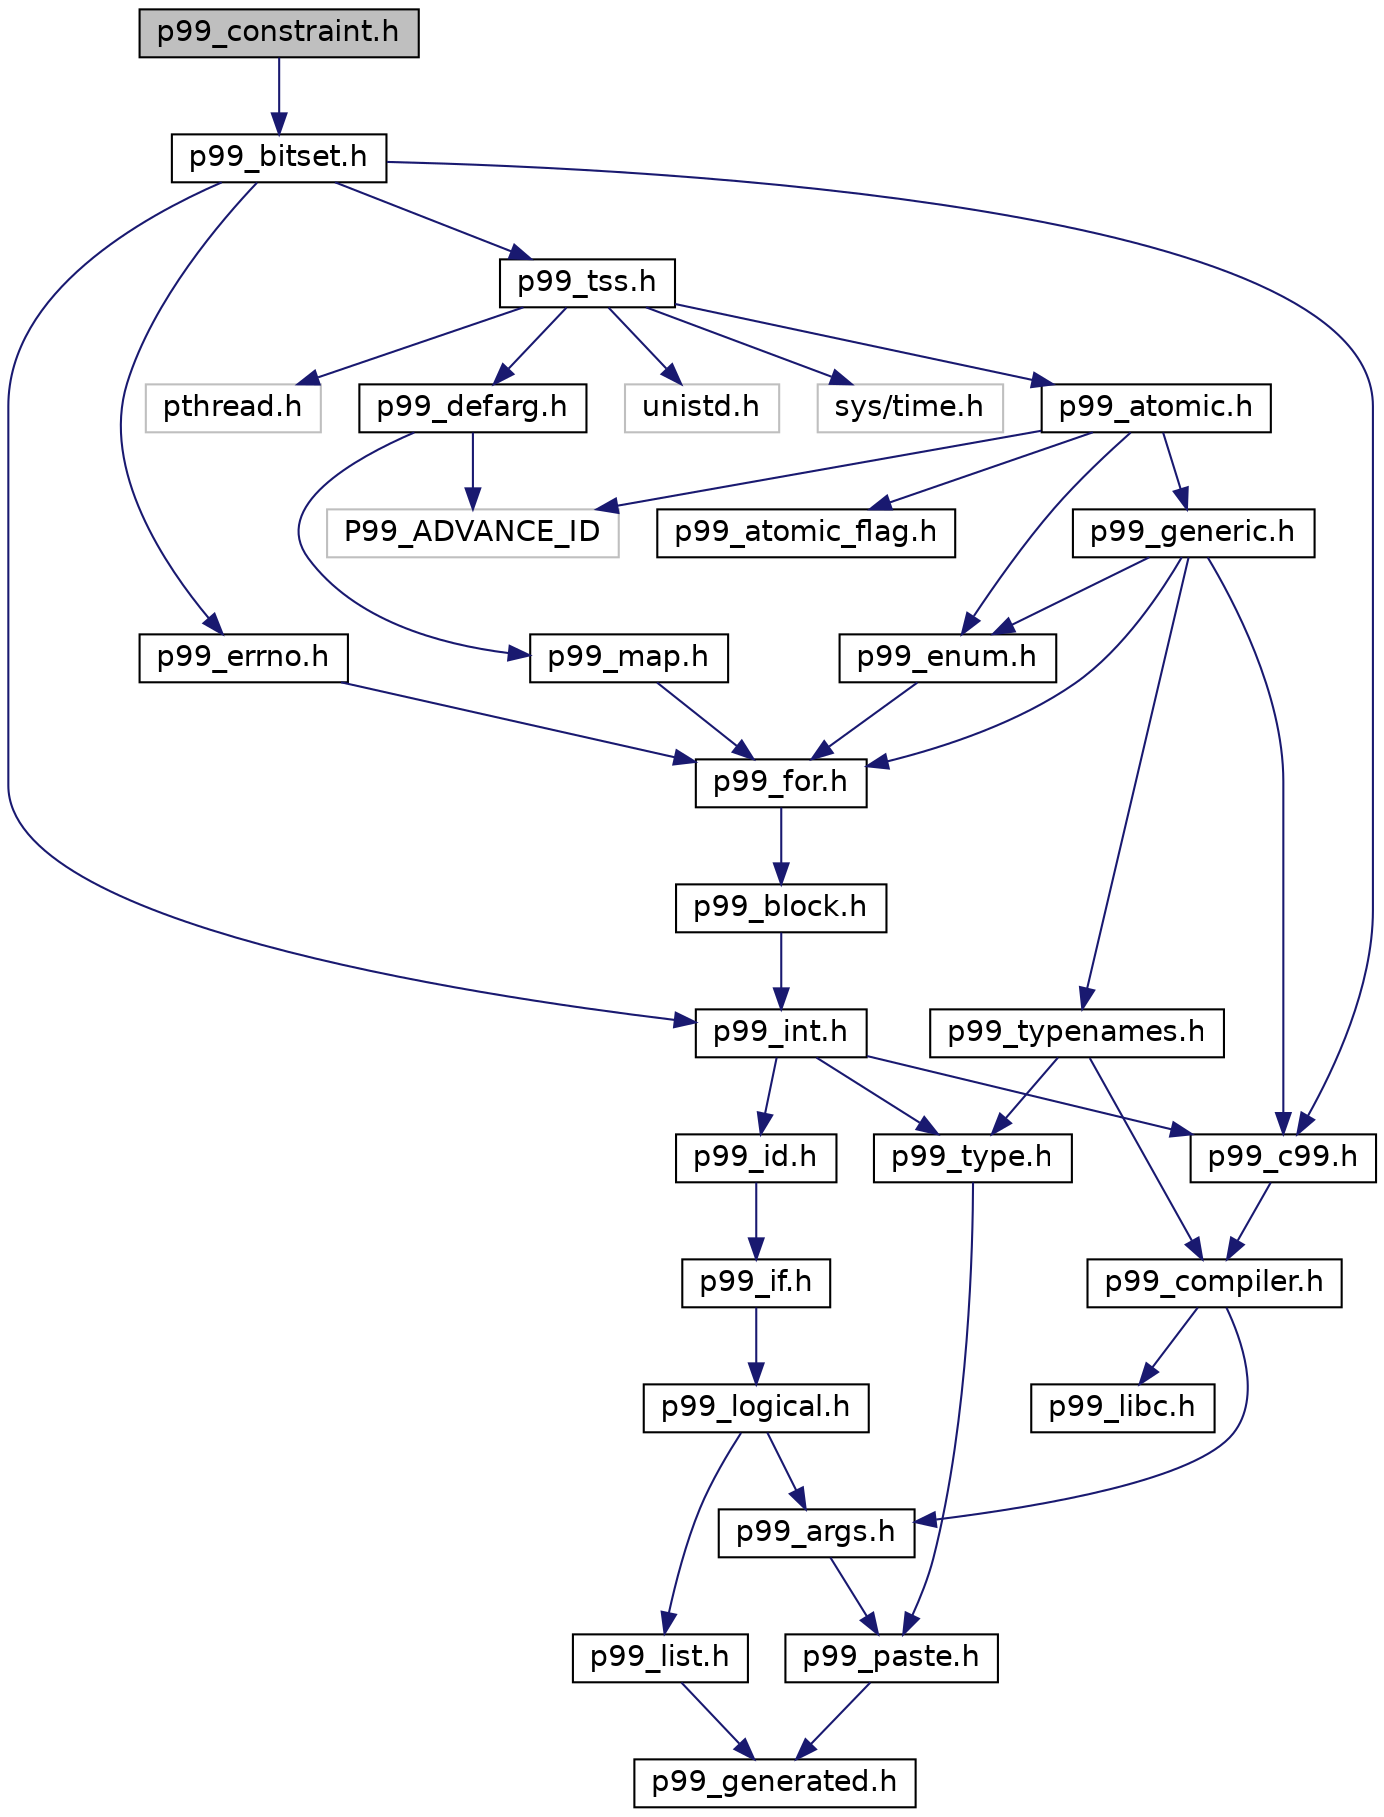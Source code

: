 digraph "p99_constraint.h"
{
 // LATEX_PDF_SIZE
  edge [fontname="Helvetica",fontsize="14",labelfontname="Helvetica",labelfontsize="14"];
  node [fontname="Helvetica",fontsize="14",shape=record];
  Node1 [label="p99_constraint.h",height=0.2,width=0.4,color="black", fillcolor="grey75", style="filled", fontcolor="black",tooltip=" "];
  Node1 -> Node2 [color="midnightblue",fontsize="14",style="solid",fontname="Helvetica"];
  Node2 [label="p99_bitset.h",height=0.2,width=0.4,color="black", fillcolor="white", style="filled",URL="$p99__bitset_8h.html",tooltip=" "];
  Node2 -> Node3 [color="midnightblue",fontsize="14",style="solid",fontname="Helvetica"];
  Node3 [label="p99_tss.h",height=0.2,width=0.4,color="black", fillcolor="white", style="filled",URL="$p99__tss_8h.html",tooltip=" "];
  Node3 -> Node4 [color="midnightblue",fontsize="14",style="solid",fontname="Helvetica"];
  Node4 [label="unistd.h",height=0.2,width=0.4,color="grey75", fillcolor="white", style="filled",tooltip=" "];
  Node3 -> Node5 [color="midnightblue",fontsize="14",style="solid",fontname="Helvetica"];
  Node5 [label="sys/time.h",height=0.2,width=0.4,color="grey75", fillcolor="white", style="filled",tooltip=" "];
  Node3 -> Node6 [color="midnightblue",fontsize="14",style="solid",fontname="Helvetica"];
  Node6 [label="pthread.h",height=0.2,width=0.4,color="grey75", fillcolor="white", style="filled",tooltip=" "];
  Node3 -> Node7 [color="midnightblue",fontsize="14",style="solid",fontname="Helvetica"];
  Node7 [label="p99_defarg.h",height=0.2,width=0.4,color="black", fillcolor="white", style="filled",URL="$p99__defarg_8h.html",tooltip="Macros for default arguments to functions."];
  Node7 -> Node8 [color="midnightblue",fontsize="14",style="solid",fontname="Helvetica"];
  Node8 [label="p99_map.h",height=0.2,width=0.4,color="black", fillcolor="white", style="filled",URL="$p99__map_8h.html",tooltip="macros to produce lists of statements or declarations."];
  Node8 -> Node9 [color="midnightblue",fontsize="14",style="solid",fontname="Helvetica"];
  Node9 [label="p99_for.h",height=0.2,width=0.4,color="black", fillcolor="white", style="filled",URL="$p99__for_8h.html",tooltip="A preprocessor for loop implementation and some derived list handling macros."];
  Node9 -> Node10 [color="midnightblue",fontsize="14",style="solid",fontname="Helvetica"];
  Node10 [label="p99_block.h",height=0.2,width=0.4,color="black", fillcolor="white", style="filled",URL="$p99__block_8h.html",tooltip="Macros that implement controlling blocks."];
  Node10 -> Node11 [color="midnightblue",fontsize="14",style="solid",fontname="Helvetica"];
  Node11 [label="p99_int.h",height=0.2,width=0.4,color="black", fillcolor="white", style="filled",URL="$p99__int_8h.html",tooltip="Macros handling integer types and initialization."];
  Node11 -> Node12 [color="midnightblue",fontsize="14",style="solid",fontname="Helvetica"];
  Node12 [label="p99_c99.h",height=0.2,width=0.4,color="black", fillcolor="white", style="filled",URL="$p99__c99_8h.html",tooltip="C99 specific include files that are required by the standard."];
  Node12 -> Node13 [color="midnightblue",fontsize="14",style="solid",fontname="Helvetica"];
  Node13 [label="p99_compiler.h",height=0.2,width=0.4,color="black", fillcolor="white", style="filled",URL="$p99__compiler_8h.html",tooltip="Group compiler dependencies together in one file."];
  Node13 -> Node14 [color="midnightblue",fontsize="14",style="solid",fontname="Helvetica"];
  Node14 [label="p99_args.h",height=0.2,width=0.4,color="black", fillcolor="white", style="filled",URL="$p99__args_8h.html",tooltip="Providing macros that handle variadic macro argument lists."];
  Node14 -> Node15 [color="midnightblue",fontsize="14",style="solid",fontname="Helvetica"];
  Node15 [label="p99_paste.h",height=0.2,width=0.4,color="black", fillcolor="white", style="filled",URL="$p99__paste_8h.html",tooltip="macros that paste tokens in a predictable way"];
  Node15 -> Node16 [color="midnightblue",fontsize="14",style="solid",fontname="Helvetica"];
  Node16 [label="p99_generated.h",height=0.2,width=0.4,color="black", fillcolor="white", style="filled",URL="$p99__generated_8h.html",tooltip="automatically generated macros to handle variadic macros."];
  Node13 -> Node17 [color="midnightblue",fontsize="14",style="solid",fontname="Helvetica"];
  Node17 [label="p99_libc.h",height=0.2,width=0.4,color="black", fillcolor="white", style="filled",URL="$p99__libc_8h.html",tooltip="Group C library dependencies together in one file."];
  Node11 -> Node18 [color="midnightblue",fontsize="14",style="solid",fontname="Helvetica"];
  Node18 [label="p99_id.h",height=0.2,width=0.4,color="black", fillcolor="white", style="filled",URL="$p99__id_8h.html",tooltip="Implement a simple FILEID that changes each time this file is included somewhere."];
  Node18 -> Node19 [color="midnightblue",fontsize="14",style="solid",fontname="Helvetica"];
  Node19 [label="p99_if.h",height=0.2,width=0.4,color="black", fillcolor="white", style="filled",URL="$p99__if_8h.html",tooltip="preprocessor conditionals to use inside macros"];
  Node19 -> Node20 [color="midnightblue",fontsize="14",style="solid",fontname="Helvetica"];
  Node20 [label="p99_logical.h",height=0.2,width=0.4,color="black", fillcolor="white", style="filled",URL="$p99__logical_8h.html",tooltip="macros to handle Boolean conditions at compile time."];
  Node20 -> Node14 [color="midnightblue",fontsize="14",style="solid",fontname="Helvetica"];
  Node20 -> Node21 [color="midnightblue",fontsize="14",style="solid",fontname="Helvetica"];
  Node21 [label="p99_list.h",height=0.2,width=0.4,color="black", fillcolor="white", style="filled",URL="$p99__list_8h.html",tooltip="Basis macros to process the parameter list of a variadic macro."];
  Node21 -> Node16 [color="midnightblue",fontsize="14",style="solid",fontname="Helvetica"];
  Node11 -> Node22 [color="midnightblue",fontsize="14",style="solid",fontname="Helvetica"];
  Node22 [label="p99_type.h",height=0.2,width=0.4,color="black", fillcolor="white", style="filled",URL="$p99__type_8h.html",tooltip=" "];
  Node22 -> Node15 [color="midnightblue",fontsize="14",style="solid",fontname="Helvetica"];
  Node7 -> Node23 [color="midnightblue",fontsize="14",style="solid",fontname="Helvetica"];
  Node23 [label="P99_ADVANCE_ID",height=0.2,width=0.4,color="grey75", fillcolor="white", style="filled",tooltip=" "];
  Node3 -> Node24 [color="midnightblue",fontsize="14",style="solid",fontname="Helvetica"];
  Node24 [label="p99_atomic.h",height=0.2,width=0.4,color="black", fillcolor="white", style="filled",URL="$p99__atomic_8h.html",tooltip=" "];
  Node24 -> Node25 [color="midnightblue",fontsize="14",style="solid",fontname="Helvetica"];
  Node25 [label="p99_enum.h",height=0.2,width=0.4,color="black", fillcolor="white", style="filled",URL="$p99__enum_8h.html",tooltip=" "];
  Node25 -> Node9 [color="midnightblue",fontsize="14",style="solid",fontname="Helvetica"];
  Node24 -> Node26 [color="midnightblue",fontsize="14",style="solid",fontname="Helvetica"];
  Node26 [label="p99_generic.h",height=0.2,width=0.4,color="black", fillcolor="white", style="filled",URL="$p99__generic_8h.html",tooltip=" "];
  Node26 -> Node9 [color="midnightblue",fontsize="14",style="solid",fontname="Helvetica"];
  Node26 -> Node25 [color="midnightblue",fontsize="14",style="solid",fontname="Helvetica"];
  Node26 -> Node27 [color="midnightblue",fontsize="14",style="solid",fontname="Helvetica"];
  Node27 [label="p99_typenames.h",height=0.2,width=0.4,color="black", fillcolor="white", style="filled",URL="$p99__typenames_8h.html",tooltip="Declare types derived from the standard types."];
  Node27 -> Node13 [color="midnightblue",fontsize="14",style="solid",fontname="Helvetica"];
  Node27 -> Node22 [color="midnightblue",fontsize="14",style="solid",fontname="Helvetica"];
  Node26 -> Node12 [color="midnightblue",fontsize="14",style="solid",fontname="Helvetica"];
  Node24 -> Node23 [color="midnightblue",fontsize="14",style="solid",fontname="Helvetica"];
  Node24 -> Node28 [color="midnightblue",fontsize="14",style="solid",fontname="Helvetica"];
  Node28 [label="p99_atomic_flag.h",height=0.2,width=0.4,color="black", fillcolor="white", style="filled",URL="$p99__atomic__flag_8h.html",tooltip=" "];
  Node2 -> Node12 [color="midnightblue",fontsize="14",style="solid",fontname="Helvetica"];
  Node2 -> Node29 [color="midnightblue",fontsize="14",style="solid",fontname="Helvetica"];
  Node29 [label="p99_errno.h",height=0.2,width=0.4,color="black", fillcolor="white", style="filled",URL="$p99__errno_8h.html",tooltip=" "];
  Node29 -> Node9 [color="midnightblue",fontsize="14",style="solid",fontname="Helvetica"];
  Node2 -> Node11 [color="midnightblue",fontsize="14",style="solid",fontname="Helvetica"];
}
